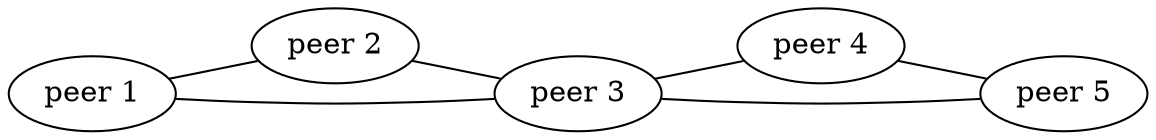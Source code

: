 graph weave {
rankdir=LR;
"peer 1"  -- "peer 2" ;
"peer 1"  -- "peer 3" ;
"peer 2"  -- "peer 3" ;
"peer 3"  -- "peer 4" ;
"peer 4"  -- "peer 5" ;
"peer 3"  -- "peer 5" ;
}
